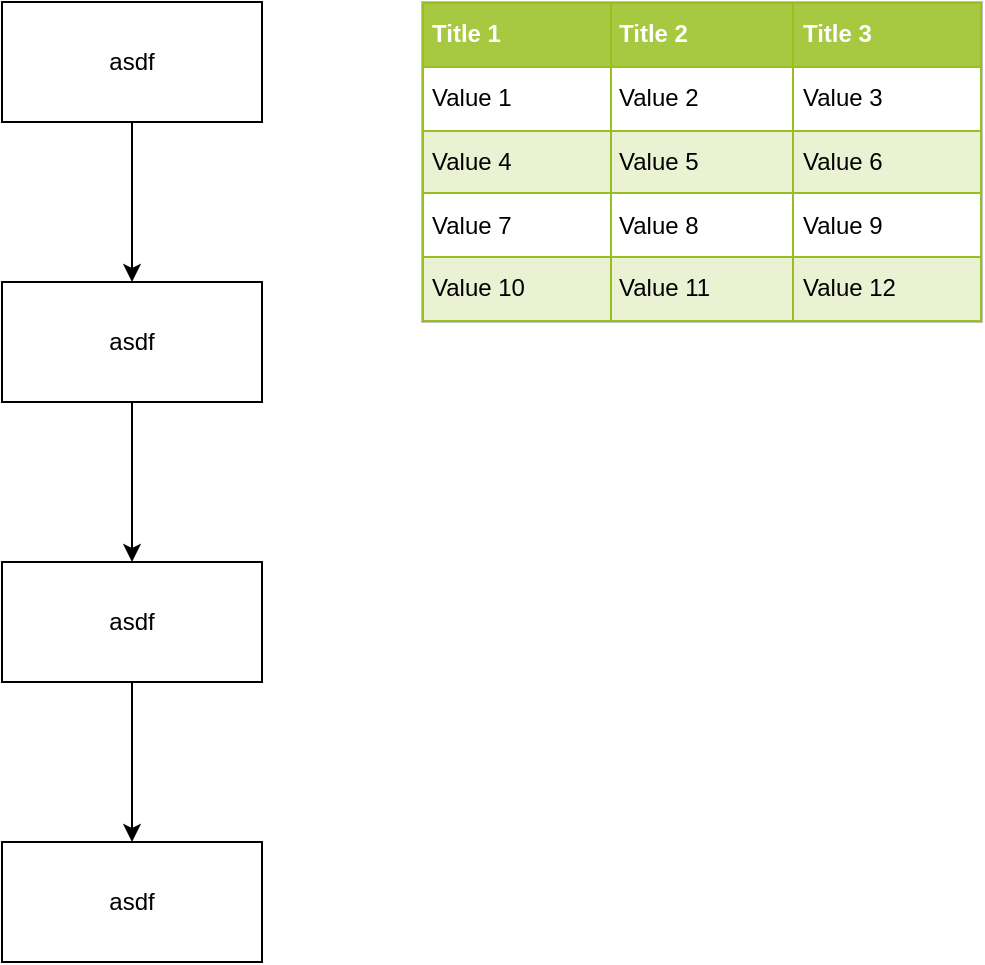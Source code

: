 <mxfile version="12.9.14" type="github">
  <diagram id="bEElxepxhMr-BP6As0mK" name="Page-1">
    <mxGraphModel dx="1422" dy="775" grid="1" gridSize="10" guides="1" tooltips="1" connect="1" arrows="1" fold="1" page="1" pageScale="1" pageWidth="827" pageHeight="1169" math="0" shadow="0">
      <root>
        <mxCell id="0" />
        <mxCell id="1" parent="0" />
        <mxCell id="CFHEI8-v8p72EKoyy2vo-3" value="" style="edgeStyle=orthogonalEdgeStyle;rounded=0;orthogonalLoop=1;jettySize=auto;html=1;" edge="1" parent="1" source="CFHEI8-v8p72EKoyy2vo-1" target="CFHEI8-v8p72EKoyy2vo-2">
          <mxGeometry relative="1" as="geometry" />
        </mxCell>
        <mxCell id="CFHEI8-v8p72EKoyy2vo-1" value="asdf" style="rounded=0;whiteSpace=wrap;html=1;" vertex="1" parent="1">
          <mxGeometry x="80" y="170" width="130" height="60" as="geometry" />
        </mxCell>
        <mxCell id="CFHEI8-v8p72EKoyy2vo-5" value="" style="edgeStyle=orthogonalEdgeStyle;rounded=0;orthogonalLoop=1;jettySize=auto;html=1;" edge="1" parent="1" source="CFHEI8-v8p72EKoyy2vo-2" target="CFHEI8-v8p72EKoyy2vo-4">
          <mxGeometry relative="1" as="geometry" />
        </mxCell>
        <mxCell id="CFHEI8-v8p72EKoyy2vo-2" value="asdf" style="rounded=0;whiteSpace=wrap;html=1;" vertex="1" parent="1">
          <mxGeometry x="80" y="310" width="130" height="60" as="geometry" />
        </mxCell>
        <mxCell id="CFHEI8-v8p72EKoyy2vo-7" value="" style="edgeStyle=orthogonalEdgeStyle;rounded=0;orthogonalLoop=1;jettySize=auto;html=1;" edge="1" parent="1" source="CFHEI8-v8p72EKoyy2vo-4" target="CFHEI8-v8p72EKoyy2vo-6">
          <mxGeometry relative="1" as="geometry" />
        </mxCell>
        <mxCell id="CFHEI8-v8p72EKoyy2vo-4" value="asdf" style="rounded=0;whiteSpace=wrap;html=1;" vertex="1" parent="1">
          <mxGeometry x="80" y="450" width="130" height="60" as="geometry" />
        </mxCell>
        <mxCell id="CFHEI8-v8p72EKoyy2vo-6" value="asdf" style="rounded=0;whiteSpace=wrap;html=1;" vertex="1" parent="1">
          <mxGeometry x="80" y="590" width="130" height="60" as="geometry" />
        </mxCell>
        <mxCell id="CFHEI8-v8p72EKoyy2vo-8" value="&lt;table border=&quot;1&quot; width=&quot;100%&quot; height=&quot;100%&quot; cellpadding=&quot;4&quot; style=&quot;width:100%;height:100%;border-collapse:collapse;&quot;&gt;&lt;tr style=&quot;background-color:#A7C942;color:#ffffff;border:1px solid #98bf21;&quot;&gt;&lt;th align=&quot;left&quot;&gt;Title 1&lt;/th&gt;&lt;th align=&quot;left&quot;&gt;Title 2&lt;/th&gt;&lt;th align=&quot;left&quot;&gt;Title 3&lt;/th&gt;&lt;/tr&gt;&lt;tr style=&quot;border:1px solid #98bf21;&quot;&gt;&lt;td&gt;Value 1&lt;/td&gt;&lt;td&gt;Value 2&lt;/td&gt;&lt;td&gt;Value 3&lt;/td&gt;&lt;/tr&gt;&lt;tr style=&quot;background-color:#EAF2D3;border:1px solid #98bf21;&quot;&gt;&lt;td&gt;Value 4&lt;/td&gt;&lt;td&gt;Value 5&lt;/td&gt;&lt;td&gt;Value 6&lt;/td&gt;&lt;/tr&gt;&lt;tr style=&quot;border:1px solid #98bf21;&quot;&gt;&lt;td&gt;Value 7&lt;/td&gt;&lt;td&gt;Value 8&lt;/td&gt;&lt;td&gt;Value 9&lt;/td&gt;&lt;/tr&gt;&lt;tr style=&quot;background-color:#EAF2D3;border:1px solid #98bf21;&quot;&gt;&lt;td&gt;Value 10&lt;/td&gt;&lt;td&gt;Value 11&lt;/td&gt;&lt;td&gt;Value 12&lt;/td&gt;&lt;/tr&gt;&lt;/table&gt;" style="text;html=1;strokeColor=#c0c0c0;fillColor=#ffffff;overflow=fill;rounded=0;" vertex="1" parent="1">
          <mxGeometry x="290" y="170" width="280" height="160" as="geometry" />
        </mxCell>
      </root>
    </mxGraphModel>
  </diagram>
</mxfile>
